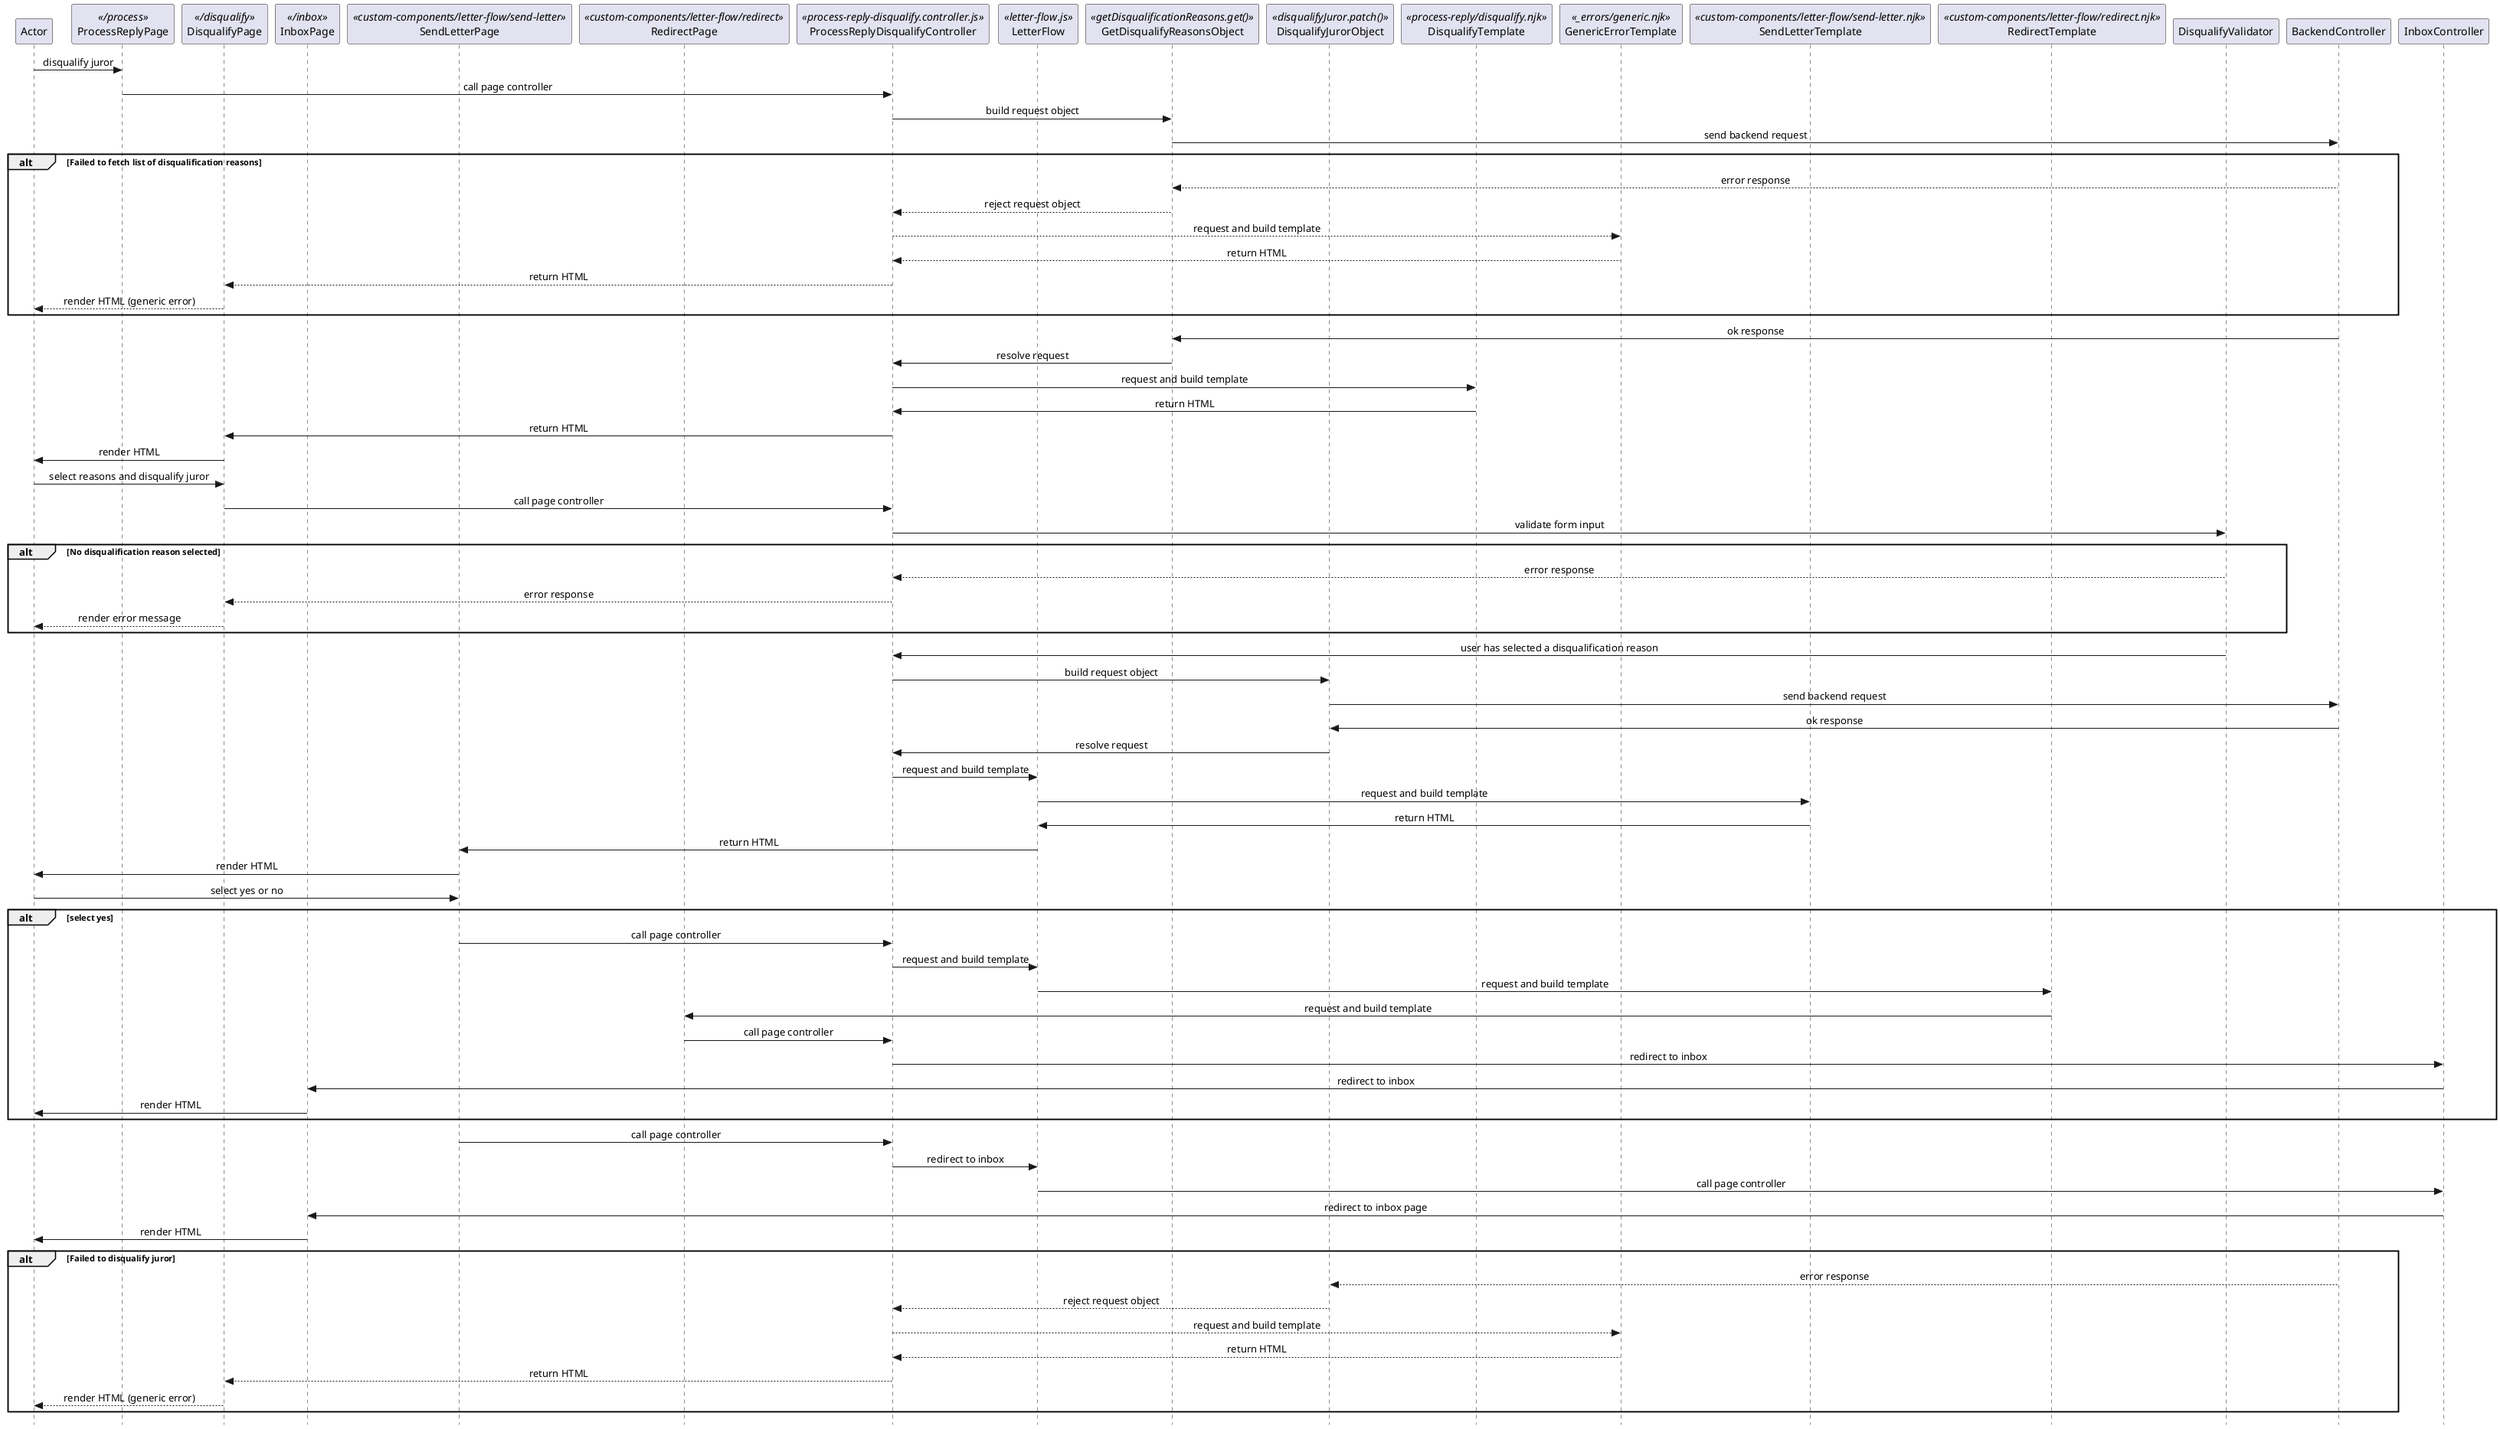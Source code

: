 @startuml disqualify-mod

skinparam Style strictuml 
skinparam SequenceMessageAlignment center

participant Actor

''' LOCAL ROUTING
participant ProcessReplyPage <</process>>
participant DisqualifyPage <</disqualify>>
participant InboxPage <</inbox>>
participant SendLetterPage <<custom-components/letter-flow/send-letter>>
participant RedirectPage <<custom-components/letter-flow/redirect>>

''' CONTROLLER AND REQUEST OBJECTS
participant ProcessReplyDisqualifyController <<process-reply-disqualify.controller.js>>
participant LetterFlow <<letter-flow.js>>
participant GetDisqualifyReasonsObject <<getDisqualificationReasons.get()>>
participant DisqualifyJurorObject <<disqualifyJuror.patch()>>

''' TEMPLATES
participant DisqualifyTemplate <<process-reply/disqualify.njk>>
participant GenericErrorTemplate <<_errors/generic.njk>>
participant SendLetterTemplate <<custom-components/letter-flow/send-letter.njk>>
participant RedirectTemplate <<custom-components/letter-flow/redirect.njk>>

''' FILTERS AND VALIDATORS
participant DisqualifyValidator

''' BACKEND CONTROLLER
participant BackendController


''' JOURNEY FLOW
Actor -> ProcessReplyPage : disqualify juror

ProcessReplyPage -> ProcessReplyDisqualifyController : call page controller

ProcessReplyDisqualifyController -> GetDisqualifyReasonsObject : build request object
GetDisqualifyReasonsObject -> BackendController : send backend request

alt Failed to fetch list of disqualification reasons
    GetDisqualifyReasonsObject <-- BackendController : error response
    ProcessReplyDisqualifyController <-- GetDisqualifyReasonsObject : reject request object
    ProcessReplyDisqualifyController --> GenericErrorTemplate : request and build template
    ProcessReplyDisqualifyController <-- GenericErrorTemplate : return HTML
    DisqualifyPage <-- ProcessReplyDisqualifyController : return HTML
    Actor <-- DisqualifyPage : render HTML (generic error)
end

GetDisqualifyReasonsObject <- BackendController : ok response
ProcessReplyDisqualifyController <- GetDisqualifyReasonsObject : resolve request

ProcessReplyDisqualifyController -> DisqualifyTemplate : request and build template
ProcessReplyDisqualifyController <- DisqualifyTemplate : return HTML
DisqualifyPage <- ProcessReplyDisqualifyController : return HTML
Actor <- DisqualifyPage : render HTML

Actor -> DisqualifyPage : select reasons and disqualify juror

DisqualifyPage -> ProcessReplyDisqualifyController : call page controller

ProcessReplyDisqualifyController -> DisqualifyValidator : validate form input

alt No disqualification reason selected
    ProcessReplyDisqualifyController <-- DisqualifyValidator : error response
    DisqualifyPage <-- ProcessReplyDisqualifyController : error response
    Actor <-- DisqualifyPage : render error message
end

ProcessReplyDisqualifyController <- DisqualifyValidator : user has selected a disqualification reason

ProcessReplyDisqualifyController -> DisqualifyJurorObject : build request object
DisqualifyJurorObject -> BackendController : send backend request
DisqualifyJurorObject <- BackendController : ok response
ProcessReplyDisqualifyController <- DisqualifyJurorObject : resolve request
ProcessReplyDisqualifyController -> LetterFlow : request and build template
LetterFlow -> SendLetterTemplate : request and build template
LetterFlow <- SendLetterTemplate : return HTML
SendLetterPage <- LetterFlow : return HTML
Actor <- SendLetterPage : render HTML

Actor -> SendLetterPage : select yes or no

alt select yes
SendLetterPage -> ProcessReplyDisqualifyController : call page controller
ProcessReplyDisqualifyController -> LetterFlow : request and build template
LetterFlow -> RedirectTemplate : request and build template
RedirectTemplate -> RedirectPage : request and build template
RedirectPage -> ProcessReplyDisqualifyController : call page controller
ProcessReplyDisqualifyController -> InboxController : redirect to inbox
InboxPage <- InboxController : redirect to inbox
Actor <- InboxPage : render HTML
end

SendLetterPage -> ProcessReplyDisqualifyController : call page controller
ProcessReplyDisqualifyController -> LetterFlow : redirect to inbox
LetterFlow -> InboxController : call page controller
InboxPage <- InboxController : redirect to inbox page
Actor <- InboxPage : render HTML

alt Failed to disqualify juror
    DisqualifyJurorObject <-- BackendController : error response
    ProcessReplyDisqualifyController <-- DisqualifyJurorObject : reject request object
    ProcessReplyDisqualifyController --> GenericErrorTemplate : request and build template
    ProcessReplyDisqualifyController <-- GenericErrorTemplate : return HTML
    DisqualifyPage <-- ProcessReplyDisqualifyController : return HTML
    Actor <-- DisqualifyPage : render HTML (generic error)
end

@enduml
